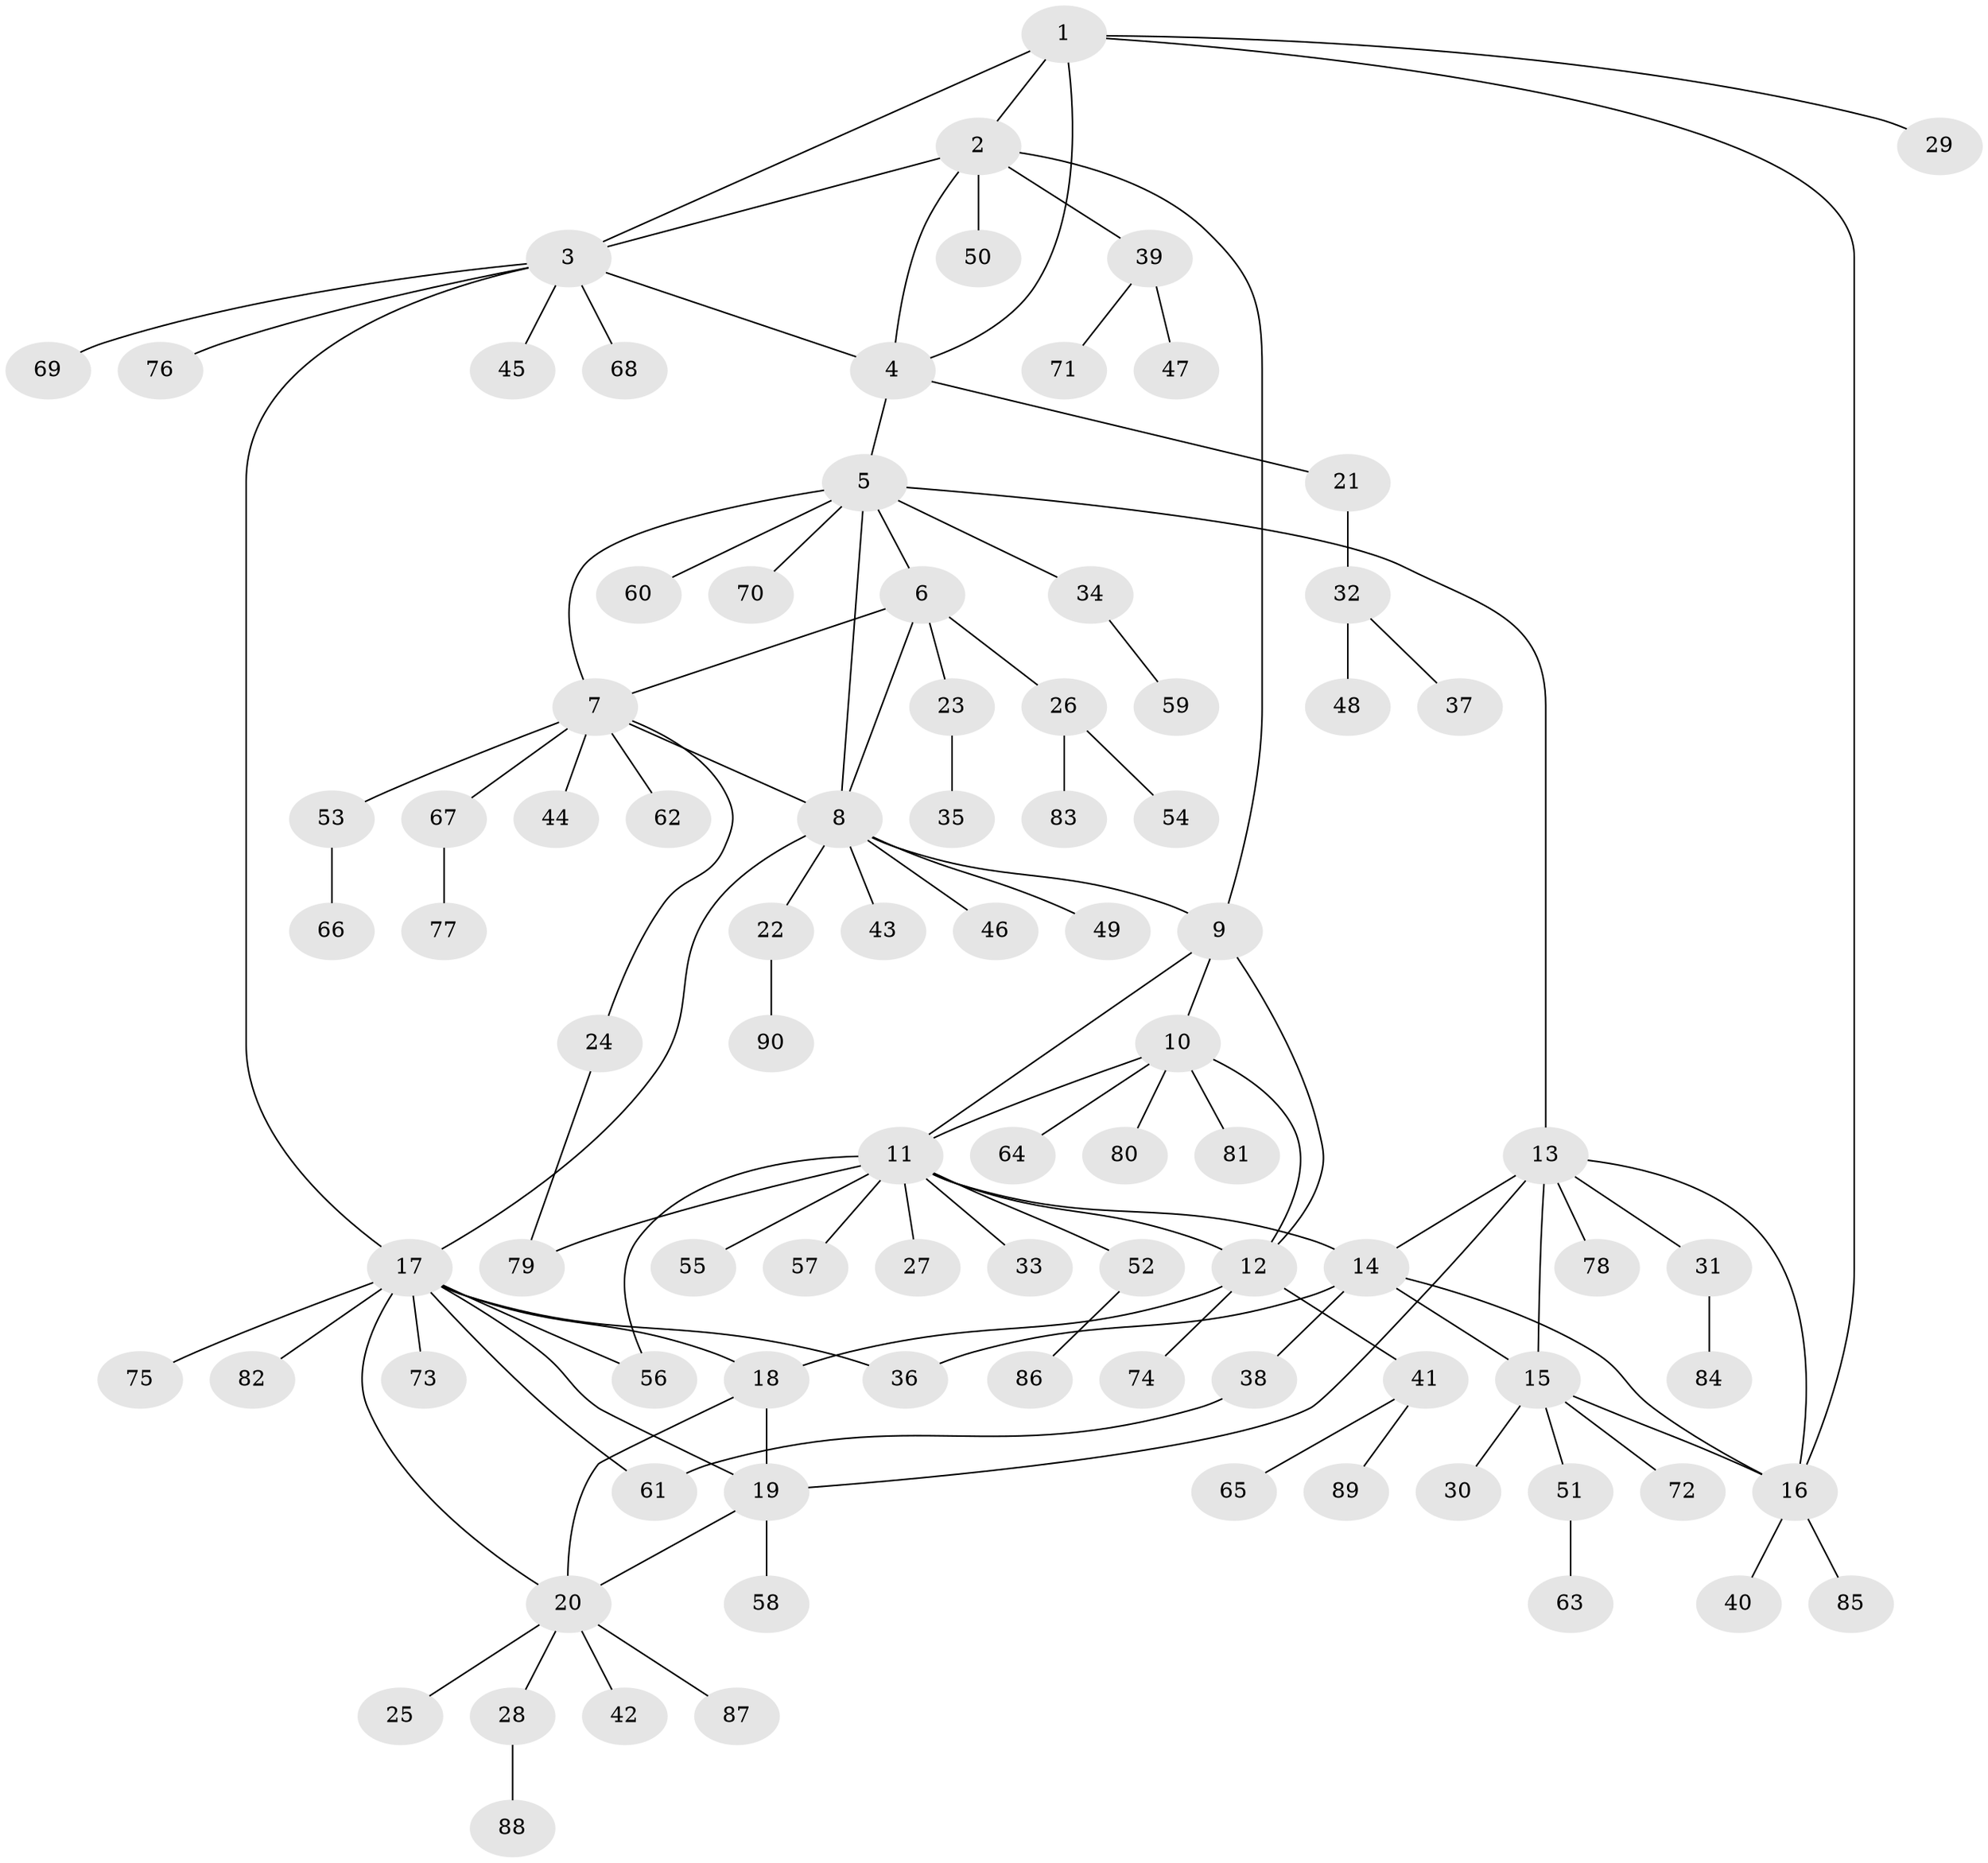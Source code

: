 // Generated by graph-tools (version 1.1) at 2025/02/03/09/25 03:02:39]
// undirected, 90 vertices, 114 edges
graph export_dot {
graph [start="1"]
  node [color=gray90,style=filled];
  1;
  2;
  3;
  4;
  5;
  6;
  7;
  8;
  9;
  10;
  11;
  12;
  13;
  14;
  15;
  16;
  17;
  18;
  19;
  20;
  21;
  22;
  23;
  24;
  25;
  26;
  27;
  28;
  29;
  30;
  31;
  32;
  33;
  34;
  35;
  36;
  37;
  38;
  39;
  40;
  41;
  42;
  43;
  44;
  45;
  46;
  47;
  48;
  49;
  50;
  51;
  52;
  53;
  54;
  55;
  56;
  57;
  58;
  59;
  60;
  61;
  62;
  63;
  64;
  65;
  66;
  67;
  68;
  69;
  70;
  71;
  72;
  73;
  74;
  75;
  76;
  77;
  78;
  79;
  80;
  81;
  82;
  83;
  84;
  85;
  86;
  87;
  88;
  89;
  90;
  1 -- 2;
  1 -- 3;
  1 -- 4;
  1 -- 16;
  1 -- 29;
  2 -- 3;
  2 -- 4;
  2 -- 9;
  2 -- 39;
  2 -- 50;
  3 -- 4;
  3 -- 17;
  3 -- 45;
  3 -- 68;
  3 -- 69;
  3 -- 76;
  4 -- 5;
  4 -- 21;
  5 -- 6;
  5 -- 7;
  5 -- 8;
  5 -- 13;
  5 -- 34;
  5 -- 60;
  5 -- 70;
  6 -- 7;
  6 -- 8;
  6 -- 23;
  6 -- 26;
  7 -- 8;
  7 -- 24;
  7 -- 44;
  7 -- 53;
  7 -- 62;
  7 -- 67;
  8 -- 9;
  8 -- 17;
  8 -- 22;
  8 -- 43;
  8 -- 46;
  8 -- 49;
  9 -- 10;
  9 -- 11;
  9 -- 12;
  10 -- 11;
  10 -- 12;
  10 -- 64;
  10 -- 80;
  10 -- 81;
  11 -- 12;
  11 -- 14;
  11 -- 27;
  11 -- 33;
  11 -- 52;
  11 -- 55;
  11 -- 56;
  11 -- 57;
  11 -- 79;
  12 -- 18;
  12 -- 41;
  12 -- 74;
  13 -- 14;
  13 -- 15;
  13 -- 16;
  13 -- 19;
  13 -- 31;
  13 -- 78;
  14 -- 15;
  14 -- 16;
  14 -- 36;
  14 -- 38;
  15 -- 16;
  15 -- 30;
  15 -- 51;
  15 -- 72;
  16 -- 40;
  16 -- 85;
  17 -- 18;
  17 -- 19;
  17 -- 20;
  17 -- 36;
  17 -- 56;
  17 -- 61;
  17 -- 73;
  17 -- 75;
  17 -- 82;
  18 -- 19;
  18 -- 20;
  19 -- 20;
  19 -- 58;
  20 -- 25;
  20 -- 28;
  20 -- 42;
  20 -- 87;
  21 -- 32;
  22 -- 90;
  23 -- 35;
  24 -- 79;
  26 -- 54;
  26 -- 83;
  28 -- 88;
  31 -- 84;
  32 -- 37;
  32 -- 48;
  34 -- 59;
  38 -- 61;
  39 -- 47;
  39 -- 71;
  41 -- 65;
  41 -- 89;
  51 -- 63;
  52 -- 86;
  53 -- 66;
  67 -- 77;
}
